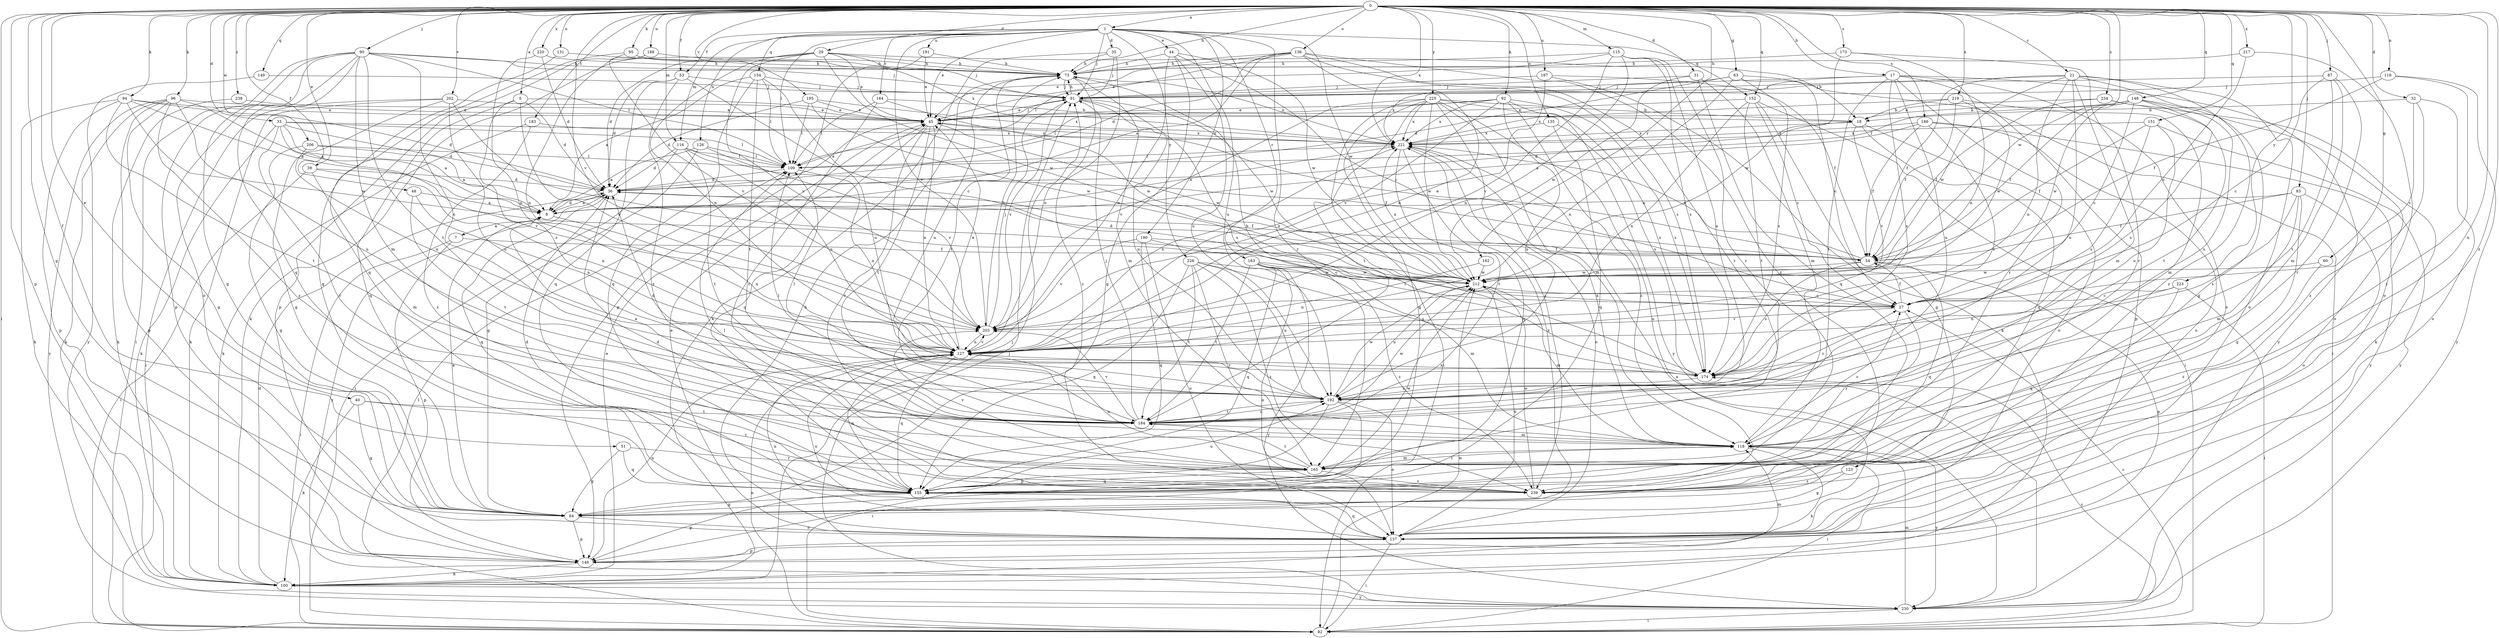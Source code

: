 strict digraph  {
0;
1;
5;
7;
8;
17;
18;
21;
27;
29;
31;
32;
33;
35;
36;
39;
40;
44;
45;
48;
51;
53;
54;
60;
63;
64;
73;
82;
83;
87;
90;
91;
92;
94;
95;
96;
100;
109;
115;
116;
118;
119;
123;
126;
127;
131;
135;
136;
137;
146;
148;
149;
151;
152;
154;
155;
162;
163;
164;
165;
166;
173;
174;
183;
184;
187;
188;
190;
191;
192;
195;
202;
203;
206;
212;
217;
219;
220;
221;
223;
225;
226;
230;
234;
238;
239;
0 -> 1  [label=a];
0 -> 5  [label=a];
0 -> 17  [label=b];
0 -> 21  [label=c];
0 -> 29  [label=d];
0 -> 31  [label=d];
0 -> 32  [label=d];
0 -> 33  [label=d];
0 -> 39  [label=e];
0 -> 40  [label=e];
0 -> 48  [label=f];
0 -> 51  [label=f];
0 -> 53  [label=f];
0 -> 60  [label=g];
0 -> 63  [label=g];
0 -> 64  [label=g];
0 -> 73  [label=h];
0 -> 82  [label=i];
0 -> 83  [label=j];
0 -> 87  [label=j];
0 -> 90  [label=j];
0 -> 92  [label=k];
0 -> 94  [label=k];
0 -> 95  [label=k];
0 -> 96  [label=k];
0 -> 115  [label=m];
0 -> 116  [label=m];
0 -> 119  [label=n];
0 -> 123  [label=n];
0 -> 131  [label=o];
0 -> 135  [label=o];
0 -> 136  [label=o];
0 -> 146  [label=p];
0 -> 148  [label=q];
0 -> 149  [label=q];
0 -> 151  [label=q];
0 -> 152  [label=q];
0 -> 162  [label=r];
0 -> 166  [label=s];
0 -> 173  [label=s];
0 -> 183  [label=t];
0 -> 187  [label=u];
0 -> 188  [label=u];
0 -> 195  [label=v];
0 -> 202  [label=v];
0 -> 203  [label=v];
0 -> 206  [label=w];
0 -> 212  [label=w];
0 -> 217  [label=x];
0 -> 219  [label=x];
0 -> 220  [label=x];
0 -> 221  [label=x];
0 -> 223  [label=y];
0 -> 225  [label=y];
0 -> 234  [label=z];
0 -> 238  [label=z];
0 -> 239  [label=z];
1 -> 35  [label=d];
1 -> 44  [label=e];
1 -> 45  [label=e];
1 -> 53  [label=f];
1 -> 91  [label=j];
1 -> 109  [label=l];
1 -> 116  [label=m];
1 -> 126  [label=n];
1 -> 152  [label=q];
1 -> 154  [label=q];
1 -> 163  [label=r];
1 -> 164  [label=r];
1 -> 165  [label=r];
1 -> 190  [label=u];
1 -> 191  [label=u];
1 -> 192  [label=u];
1 -> 203  [label=v];
1 -> 212  [label=w];
1 -> 226  [label=y];
5 -> 36  [label=d];
5 -> 45  [label=e];
5 -> 155  [label=q];
5 -> 174  [label=s];
5 -> 203  [label=v];
7 -> 54  [label=f];
7 -> 82  [label=i];
7 -> 146  [label=p];
8 -> 7  [label=a];
8 -> 36  [label=d];
8 -> 127  [label=n];
8 -> 221  [label=x];
17 -> 91  [label=j];
17 -> 137  [label=o];
17 -> 146  [label=p];
17 -> 165  [label=r];
17 -> 174  [label=s];
17 -> 184  [label=t];
17 -> 192  [label=u];
17 -> 221  [label=x];
17 -> 230  [label=y];
18 -> 36  [label=d];
18 -> 137  [label=o];
18 -> 155  [label=q];
18 -> 203  [label=v];
18 -> 221  [label=x];
21 -> 54  [label=f];
21 -> 64  [label=g];
21 -> 91  [label=j];
21 -> 118  [label=m];
21 -> 127  [label=n];
21 -> 137  [label=o];
21 -> 192  [label=u];
21 -> 212  [label=w];
21 -> 239  [label=z];
27 -> 54  [label=f];
27 -> 165  [label=r];
27 -> 203  [label=v];
29 -> 18  [label=b];
29 -> 36  [label=d];
29 -> 45  [label=e];
29 -> 73  [label=h];
29 -> 91  [label=j];
29 -> 100  [label=k];
29 -> 127  [label=n];
29 -> 203  [label=v];
29 -> 212  [label=w];
31 -> 91  [label=j];
31 -> 118  [label=m];
31 -> 155  [label=q];
31 -> 212  [label=w];
32 -> 18  [label=b];
32 -> 27  [label=c];
32 -> 137  [label=o];
32 -> 239  [label=z];
33 -> 8  [label=a];
33 -> 36  [label=d];
33 -> 100  [label=k];
33 -> 109  [label=l];
33 -> 165  [label=r];
33 -> 203  [label=v];
33 -> 221  [label=x];
35 -> 73  [label=h];
35 -> 91  [label=j];
35 -> 100  [label=k];
35 -> 127  [label=n];
36 -> 8  [label=a];
36 -> 45  [label=e];
36 -> 54  [label=f];
36 -> 155  [label=q];
36 -> 230  [label=y];
39 -> 36  [label=d];
39 -> 82  [label=i];
39 -> 118  [label=m];
39 -> 127  [label=n];
40 -> 64  [label=g];
40 -> 100  [label=k];
40 -> 165  [label=r];
40 -> 184  [label=t];
44 -> 27  [label=c];
44 -> 64  [label=g];
44 -> 73  [label=h];
44 -> 127  [label=n];
44 -> 192  [label=u];
44 -> 212  [label=w];
45 -> 91  [label=j];
45 -> 127  [label=n];
45 -> 155  [label=q];
45 -> 165  [label=r];
45 -> 184  [label=t];
45 -> 212  [label=w];
45 -> 221  [label=x];
48 -> 8  [label=a];
48 -> 127  [label=n];
48 -> 184  [label=t];
51 -> 64  [label=g];
51 -> 155  [label=q];
51 -> 165  [label=r];
53 -> 27  [label=c];
53 -> 36  [label=d];
53 -> 91  [label=j];
53 -> 155  [label=q];
53 -> 239  [label=z];
54 -> 36  [label=d];
54 -> 45  [label=e];
54 -> 146  [label=p];
54 -> 155  [label=q];
54 -> 174  [label=s];
54 -> 212  [label=w];
54 -> 221  [label=x];
60 -> 212  [label=w];
60 -> 239  [label=z];
63 -> 27  [label=c];
63 -> 36  [label=d];
63 -> 82  [label=i];
63 -> 91  [label=j];
63 -> 127  [label=n];
63 -> 174  [label=s];
64 -> 8  [label=a];
64 -> 137  [label=o];
64 -> 146  [label=p];
64 -> 221  [label=x];
73 -> 91  [label=j];
73 -> 118  [label=m];
73 -> 184  [label=t];
73 -> 192  [label=u];
73 -> 221  [label=x];
73 -> 239  [label=z];
82 -> 27  [label=c];
82 -> 109  [label=l];
82 -> 127  [label=n];
82 -> 174  [label=s];
82 -> 212  [label=w];
83 -> 8  [label=a];
83 -> 54  [label=f];
83 -> 118  [label=m];
83 -> 137  [label=o];
83 -> 155  [label=q];
83 -> 174  [label=s];
87 -> 27  [label=c];
87 -> 91  [label=j];
87 -> 118  [label=m];
87 -> 165  [label=r];
87 -> 184  [label=t];
90 -> 64  [label=g];
90 -> 73  [label=h];
90 -> 82  [label=i];
90 -> 91  [label=j];
90 -> 109  [label=l];
90 -> 118  [label=m];
90 -> 137  [label=o];
90 -> 146  [label=p];
90 -> 155  [label=q];
90 -> 174  [label=s];
90 -> 184  [label=t];
91 -> 45  [label=e];
91 -> 73  [label=h];
91 -> 174  [label=s];
91 -> 192  [label=u];
91 -> 203  [label=v];
91 -> 212  [label=w];
92 -> 45  [label=e];
92 -> 109  [label=l];
92 -> 127  [label=n];
92 -> 174  [label=s];
92 -> 192  [label=u];
92 -> 221  [label=x];
92 -> 230  [label=y];
92 -> 239  [label=z];
94 -> 8  [label=a];
94 -> 36  [label=d];
94 -> 45  [label=e];
94 -> 100  [label=k];
94 -> 146  [label=p];
94 -> 184  [label=t];
94 -> 212  [label=w];
95 -> 64  [label=g];
95 -> 73  [label=h];
95 -> 127  [label=n];
95 -> 221  [label=x];
96 -> 8  [label=a];
96 -> 45  [label=e];
96 -> 64  [label=g];
96 -> 100  [label=k];
96 -> 146  [label=p];
96 -> 192  [label=u];
96 -> 230  [label=y];
96 -> 239  [label=z];
100 -> 36  [label=d];
100 -> 45  [label=e];
100 -> 91  [label=j];
100 -> 230  [label=y];
109 -> 36  [label=d];
109 -> 127  [label=n];
115 -> 45  [label=e];
115 -> 73  [label=h];
115 -> 127  [label=n];
115 -> 165  [label=r];
115 -> 174  [label=s];
115 -> 192  [label=u];
115 -> 203  [label=v];
116 -> 36  [label=d];
116 -> 54  [label=f];
116 -> 82  [label=i];
116 -> 109  [label=l];
116 -> 127  [label=n];
116 -> 184  [label=t];
118 -> 27  [label=c];
118 -> 82  [label=i];
118 -> 100  [label=k];
118 -> 165  [label=r];
118 -> 221  [label=x];
118 -> 230  [label=y];
119 -> 54  [label=f];
119 -> 91  [label=j];
119 -> 230  [label=y];
119 -> 239  [label=z];
123 -> 64  [label=g];
123 -> 239  [label=z];
126 -> 8  [label=a];
126 -> 64  [label=g];
126 -> 109  [label=l];
126 -> 203  [label=v];
127 -> 45  [label=e];
127 -> 137  [label=o];
127 -> 155  [label=q];
127 -> 174  [label=s];
127 -> 203  [label=v];
127 -> 221  [label=x];
131 -> 73  [label=h];
131 -> 155  [label=q];
135 -> 155  [label=q];
135 -> 174  [label=s];
135 -> 221  [label=x];
136 -> 8  [label=a];
136 -> 36  [label=d];
136 -> 45  [label=e];
136 -> 73  [label=h];
136 -> 109  [label=l];
136 -> 127  [label=n];
136 -> 165  [label=r];
136 -> 174  [label=s];
136 -> 239  [label=z];
137 -> 45  [label=e];
137 -> 73  [label=h];
137 -> 82  [label=i];
137 -> 127  [label=n];
137 -> 146  [label=p];
137 -> 155  [label=q];
146 -> 100  [label=k];
146 -> 118  [label=m];
146 -> 127  [label=n];
148 -> 18  [label=b];
148 -> 27  [label=c];
148 -> 54  [label=f];
148 -> 109  [label=l];
148 -> 137  [label=o];
148 -> 174  [label=s];
148 -> 192  [label=u];
148 -> 212  [label=w];
149 -> 91  [label=j];
149 -> 230  [label=y];
151 -> 54  [label=f];
151 -> 174  [label=s];
151 -> 192  [label=u];
151 -> 221  [label=x];
151 -> 230  [label=y];
152 -> 27  [label=c];
152 -> 45  [label=e];
152 -> 64  [label=g];
152 -> 82  [label=i];
152 -> 127  [label=n];
152 -> 184  [label=t];
154 -> 8  [label=a];
154 -> 91  [label=j];
154 -> 109  [label=l];
154 -> 155  [label=q];
154 -> 184  [label=t];
154 -> 192  [label=u];
155 -> 36  [label=d];
155 -> 64  [label=g];
155 -> 127  [label=n];
155 -> 146  [label=p];
155 -> 192  [label=u];
155 -> 212  [label=w];
162 -> 127  [label=n];
162 -> 212  [label=w];
163 -> 27  [label=c];
163 -> 118  [label=m];
163 -> 137  [label=o];
163 -> 155  [label=q];
163 -> 184  [label=t];
163 -> 212  [label=w];
163 -> 230  [label=y];
163 -> 239  [label=z];
164 -> 18  [label=b];
164 -> 109  [label=l];
164 -> 165  [label=r];
164 -> 212  [label=w];
165 -> 118  [label=m];
165 -> 127  [label=n];
165 -> 155  [label=q];
165 -> 184  [label=t];
165 -> 203  [label=v];
165 -> 239  [label=z];
166 -> 8  [label=a];
166 -> 54  [label=f];
166 -> 137  [label=o];
166 -> 174  [label=s];
166 -> 221  [label=x];
166 -> 230  [label=y];
173 -> 73  [label=h];
173 -> 127  [label=n];
173 -> 165  [label=r];
173 -> 212  [label=w];
174 -> 73  [label=h];
174 -> 192  [label=u];
183 -> 100  [label=k];
183 -> 221  [label=x];
183 -> 239  [label=z];
184 -> 8  [label=a];
184 -> 91  [label=j];
184 -> 109  [label=l];
184 -> 118  [label=m];
184 -> 192  [label=u];
184 -> 203  [label=v];
184 -> 212  [label=w];
187 -> 54  [label=f];
187 -> 91  [label=j];
187 -> 100  [label=k];
187 -> 203  [label=v];
188 -> 73  [label=h];
188 -> 146  [label=p];
188 -> 203  [label=v];
190 -> 27  [label=c];
190 -> 54  [label=f];
190 -> 137  [label=o];
190 -> 155  [label=q];
190 -> 203  [label=v];
191 -> 45  [label=e];
191 -> 73  [label=h];
191 -> 146  [label=p];
192 -> 27  [label=c];
192 -> 36  [label=d];
192 -> 82  [label=i];
192 -> 109  [label=l];
192 -> 137  [label=o];
192 -> 146  [label=p];
192 -> 184  [label=t];
192 -> 212  [label=w];
195 -> 36  [label=d];
195 -> 45  [label=e];
195 -> 109  [label=l];
195 -> 212  [label=w];
195 -> 221  [label=x];
202 -> 45  [label=e];
202 -> 64  [label=g];
202 -> 82  [label=i];
202 -> 100  [label=k];
202 -> 192  [label=u];
202 -> 212  [label=w];
203 -> 73  [label=h];
203 -> 91  [label=j];
203 -> 127  [label=n];
206 -> 8  [label=a];
206 -> 64  [label=g];
206 -> 109  [label=l];
206 -> 127  [label=n];
212 -> 27  [label=c];
212 -> 118  [label=m];
212 -> 137  [label=o];
212 -> 192  [label=u];
212 -> 221  [label=x];
217 -> 27  [label=c];
217 -> 73  [label=h];
217 -> 137  [label=o];
219 -> 18  [label=b];
219 -> 54  [label=f];
219 -> 118  [label=m];
219 -> 212  [label=w];
219 -> 221  [label=x];
220 -> 36  [label=d];
220 -> 73  [label=h];
220 -> 127  [label=n];
221 -> 109  [label=l];
221 -> 137  [label=o];
221 -> 155  [label=q];
221 -> 184  [label=t];
223 -> 27  [label=c];
223 -> 82  [label=i];
223 -> 127  [label=n];
223 -> 155  [label=q];
225 -> 18  [label=b];
225 -> 64  [label=g];
225 -> 82  [label=i];
225 -> 118  [label=m];
225 -> 137  [label=o];
225 -> 174  [label=s];
225 -> 184  [label=t];
225 -> 203  [label=v];
225 -> 212  [label=w];
225 -> 221  [label=x];
225 -> 239  [label=z];
226 -> 155  [label=q];
226 -> 165  [label=r];
226 -> 174  [label=s];
226 -> 184  [label=t];
226 -> 192  [label=u];
226 -> 212  [label=w];
226 -> 239  [label=z];
230 -> 82  [label=i];
230 -> 91  [label=j];
230 -> 118  [label=m];
230 -> 221  [label=x];
234 -> 45  [label=e];
234 -> 54  [label=f];
234 -> 100  [label=k];
234 -> 184  [label=t];
238 -> 45  [label=e];
238 -> 100  [label=k];
239 -> 36  [label=d];
239 -> 109  [label=l];
239 -> 212  [label=w];
}
